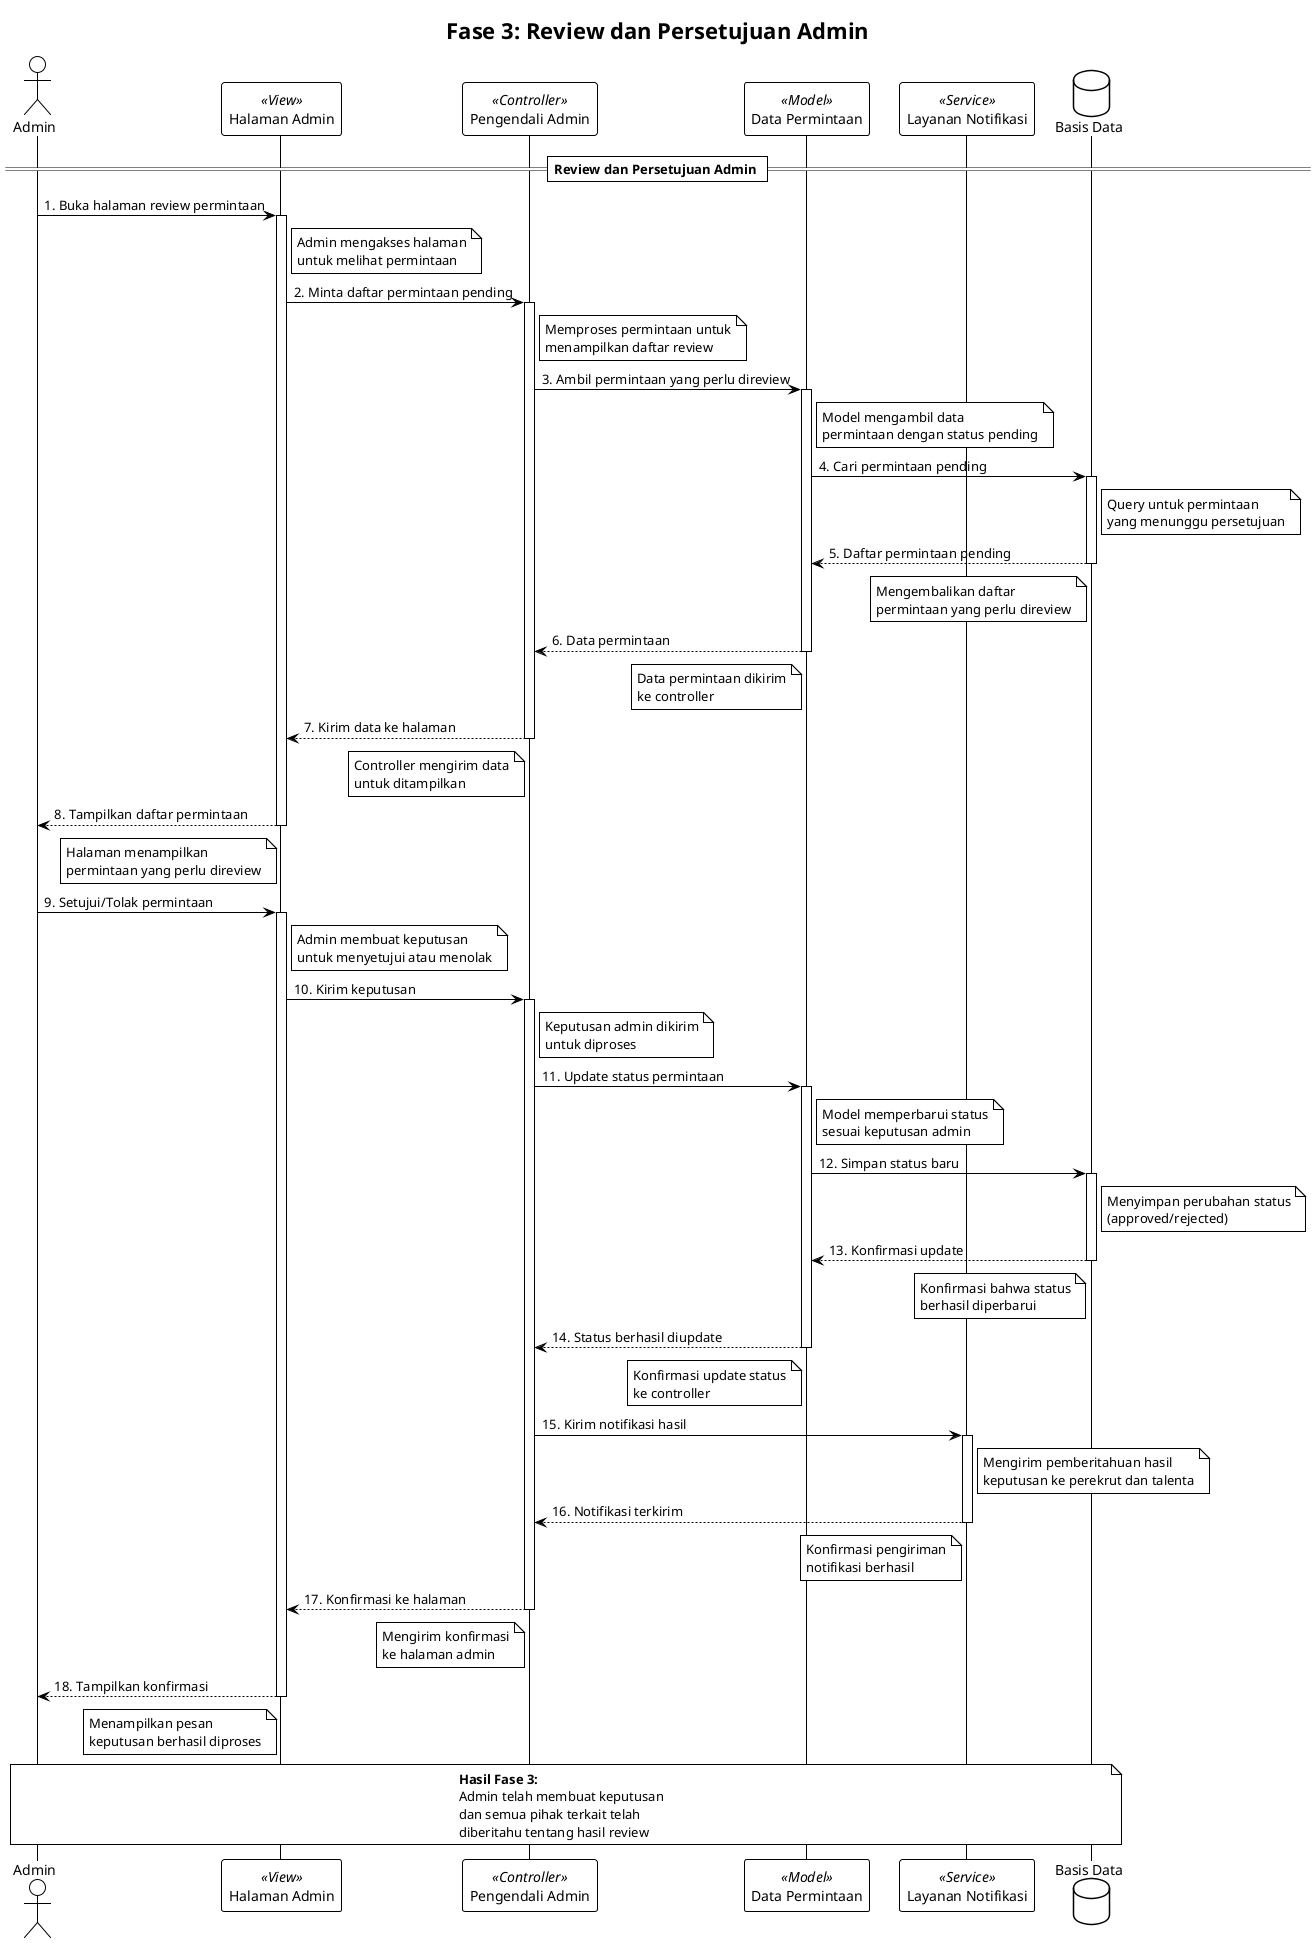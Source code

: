 @startuml Talent_Request_Phase3_Admin_Review
!theme plain
skinparam monochrome true
skinparam shadowing false

title Fase 3: Review dan Persetujuan Admin

actor "Admin" as Admin

participant "Halaman Admin" as AdminView << View >>
participant "Pengendali Admin" as AdminController << Controller >>
participant "Data Permintaan" as RequestModel << Model >>
participant "Layanan Notifikasi" as NotificationService << Service >>

database "Basis Data" as Database

== Review dan Persetujuan Admin ==
Admin -> AdminView: 1. Buka halaman review permintaan
activate AdminView
note right of AdminView
  Admin mengakses halaman
  untuk melihat permintaan
end note

AdminView -> AdminController: 2. Minta daftar permintaan pending
activate AdminController
note right of AdminController
  Memproses permintaan untuk
  menampilkan daftar review
end note

AdminController -> RequestModel: 3. Ambil permintaan yang perlu direview
activate RequestModel
note right of RequestModel
  Model mengambil data
  permintaan dengan status pending
end note

RequestModel -> Database: 4. Cari permintaan pending
activate Database
note right of Database
  Query untuk permintaan
  yang menunggu persetujuan
end note

Database --> RequestModel: 5. Daftar permintaan pending
deactivate Database
note left of Database
  Mengembalikan daftar
  permintaan yang perlu direview
end note

RequestModel --> AdminController: 6. Data permintaan
deactivate RequestModel
note left of RequestModel
  Data permintaan dikirim
  ke controller
end note

AdminController --> AdminView: 7. Kirim data ke halaman
deactivate AdminController
note left of AdminController
  Controller mengirim data
  untuk ditampilkan
end note

AdminView --> Admin: 8. Tampilkan daftar permintaan
deactivate AdminView
note left of AdminView
  Halaman menampilkan
  permintaan yang perlu direview
end note

Admin -> AdminView: 9. Setujui/Tolak permintaan
activate AdminView
note right of AdminView
  Admin membuat keputusan
  untuk menyetujui atau menolak
end note

AdminView -> AdminController: 10. Kirim keputusan
activate AdminController
note right of AdminController
  Keputusan admin dikirim
  untuk diproses
end note

AdminController -> RequestModel: 11. Update status permintaan
activate RequestModel
note right of RequestModel
  Model memperbarui status
  sesuai keputusan admin
end note

RequestModel -> Database: 12. Simpan status baru
activate Database
note right of Database
  Menyimpan perubahan status
  (approved/rejected)
end note

Database --> RequestModel: 13. Konfirmasi update
deactivate Database
note left of Database
  Konfirmasi bahwa status
  berhasil diperbarui
end note

RequestModel --> AdminController: 14. Status berhasil diupdate
deactivate RequestModel
note left of RequestModel
  Konfirmasi update status
  ke controller
end note

AdminController -> NotificationService: 15. Kirim notifikasi hasil
activate NotificationService
note right of NotificationService
  Mengirim pemberitahuan hasil
  keputusan ke perekrut dan talenta
end note

NotificationService --> AdminController: 16. Notifikasi terkirim
deactivate NotificationService
note left of NotificationService
  Konfirmasi pengiriman
  notifikasi berhasil
end note

AdminController --> AdminView: 17. Konfirmasi ke halaman
deactivate AdminController
note left of AdminController
  Mengirim konfirmasi
  ke halaman admin
end note

AdminView --> Admin: 18. Tampilkan konfirmasi
deactivate AdminView
note left of AdminView
  Menampilkan pesan
  keputusan berhasil diproses
end note

note over Admin, Database
  **Hasil Fase 3:**
  Admin telah membuat keputusan
  dan semua pihak terkait telah
  diberitahu tentang hasil review
end note

@enduml